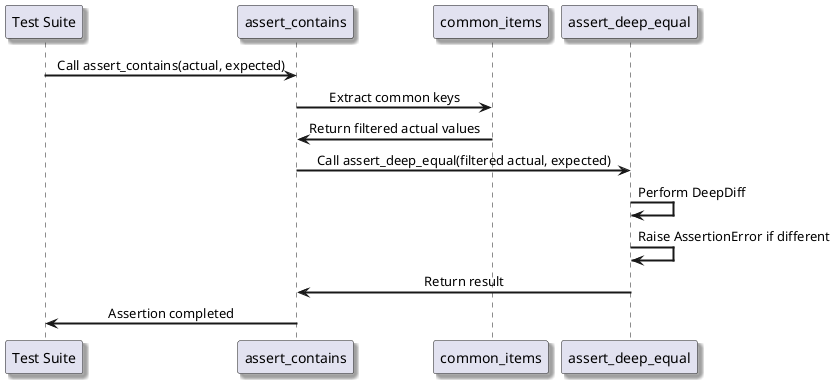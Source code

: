 @startuml

skinparam componentStyle uml2
skinparam defaultFontName Arial
skinparam defaultTextAlignment center
skinparam shadowing true
skinparam arrowThickness 2
skinparam componentBorderColor Black
skinparam queueBackgroundColor LightGray

participant "Test Suite" as T
participant "assert_contains" as A
participant "common_items" as C
participant "assert_deep_equal" as E

T -> A: Call assert_contains(actual, expected)
A -> C: Extract common keys
C -> A: Return filtered actual values
A -> E: Call assert_deep_equal(filtered actual, expected)
E -> E: Perform DeepDiff
E -> E: Raise AssertionError if different
E -> A: Return result
A -> T: Assertion completed
@enduml